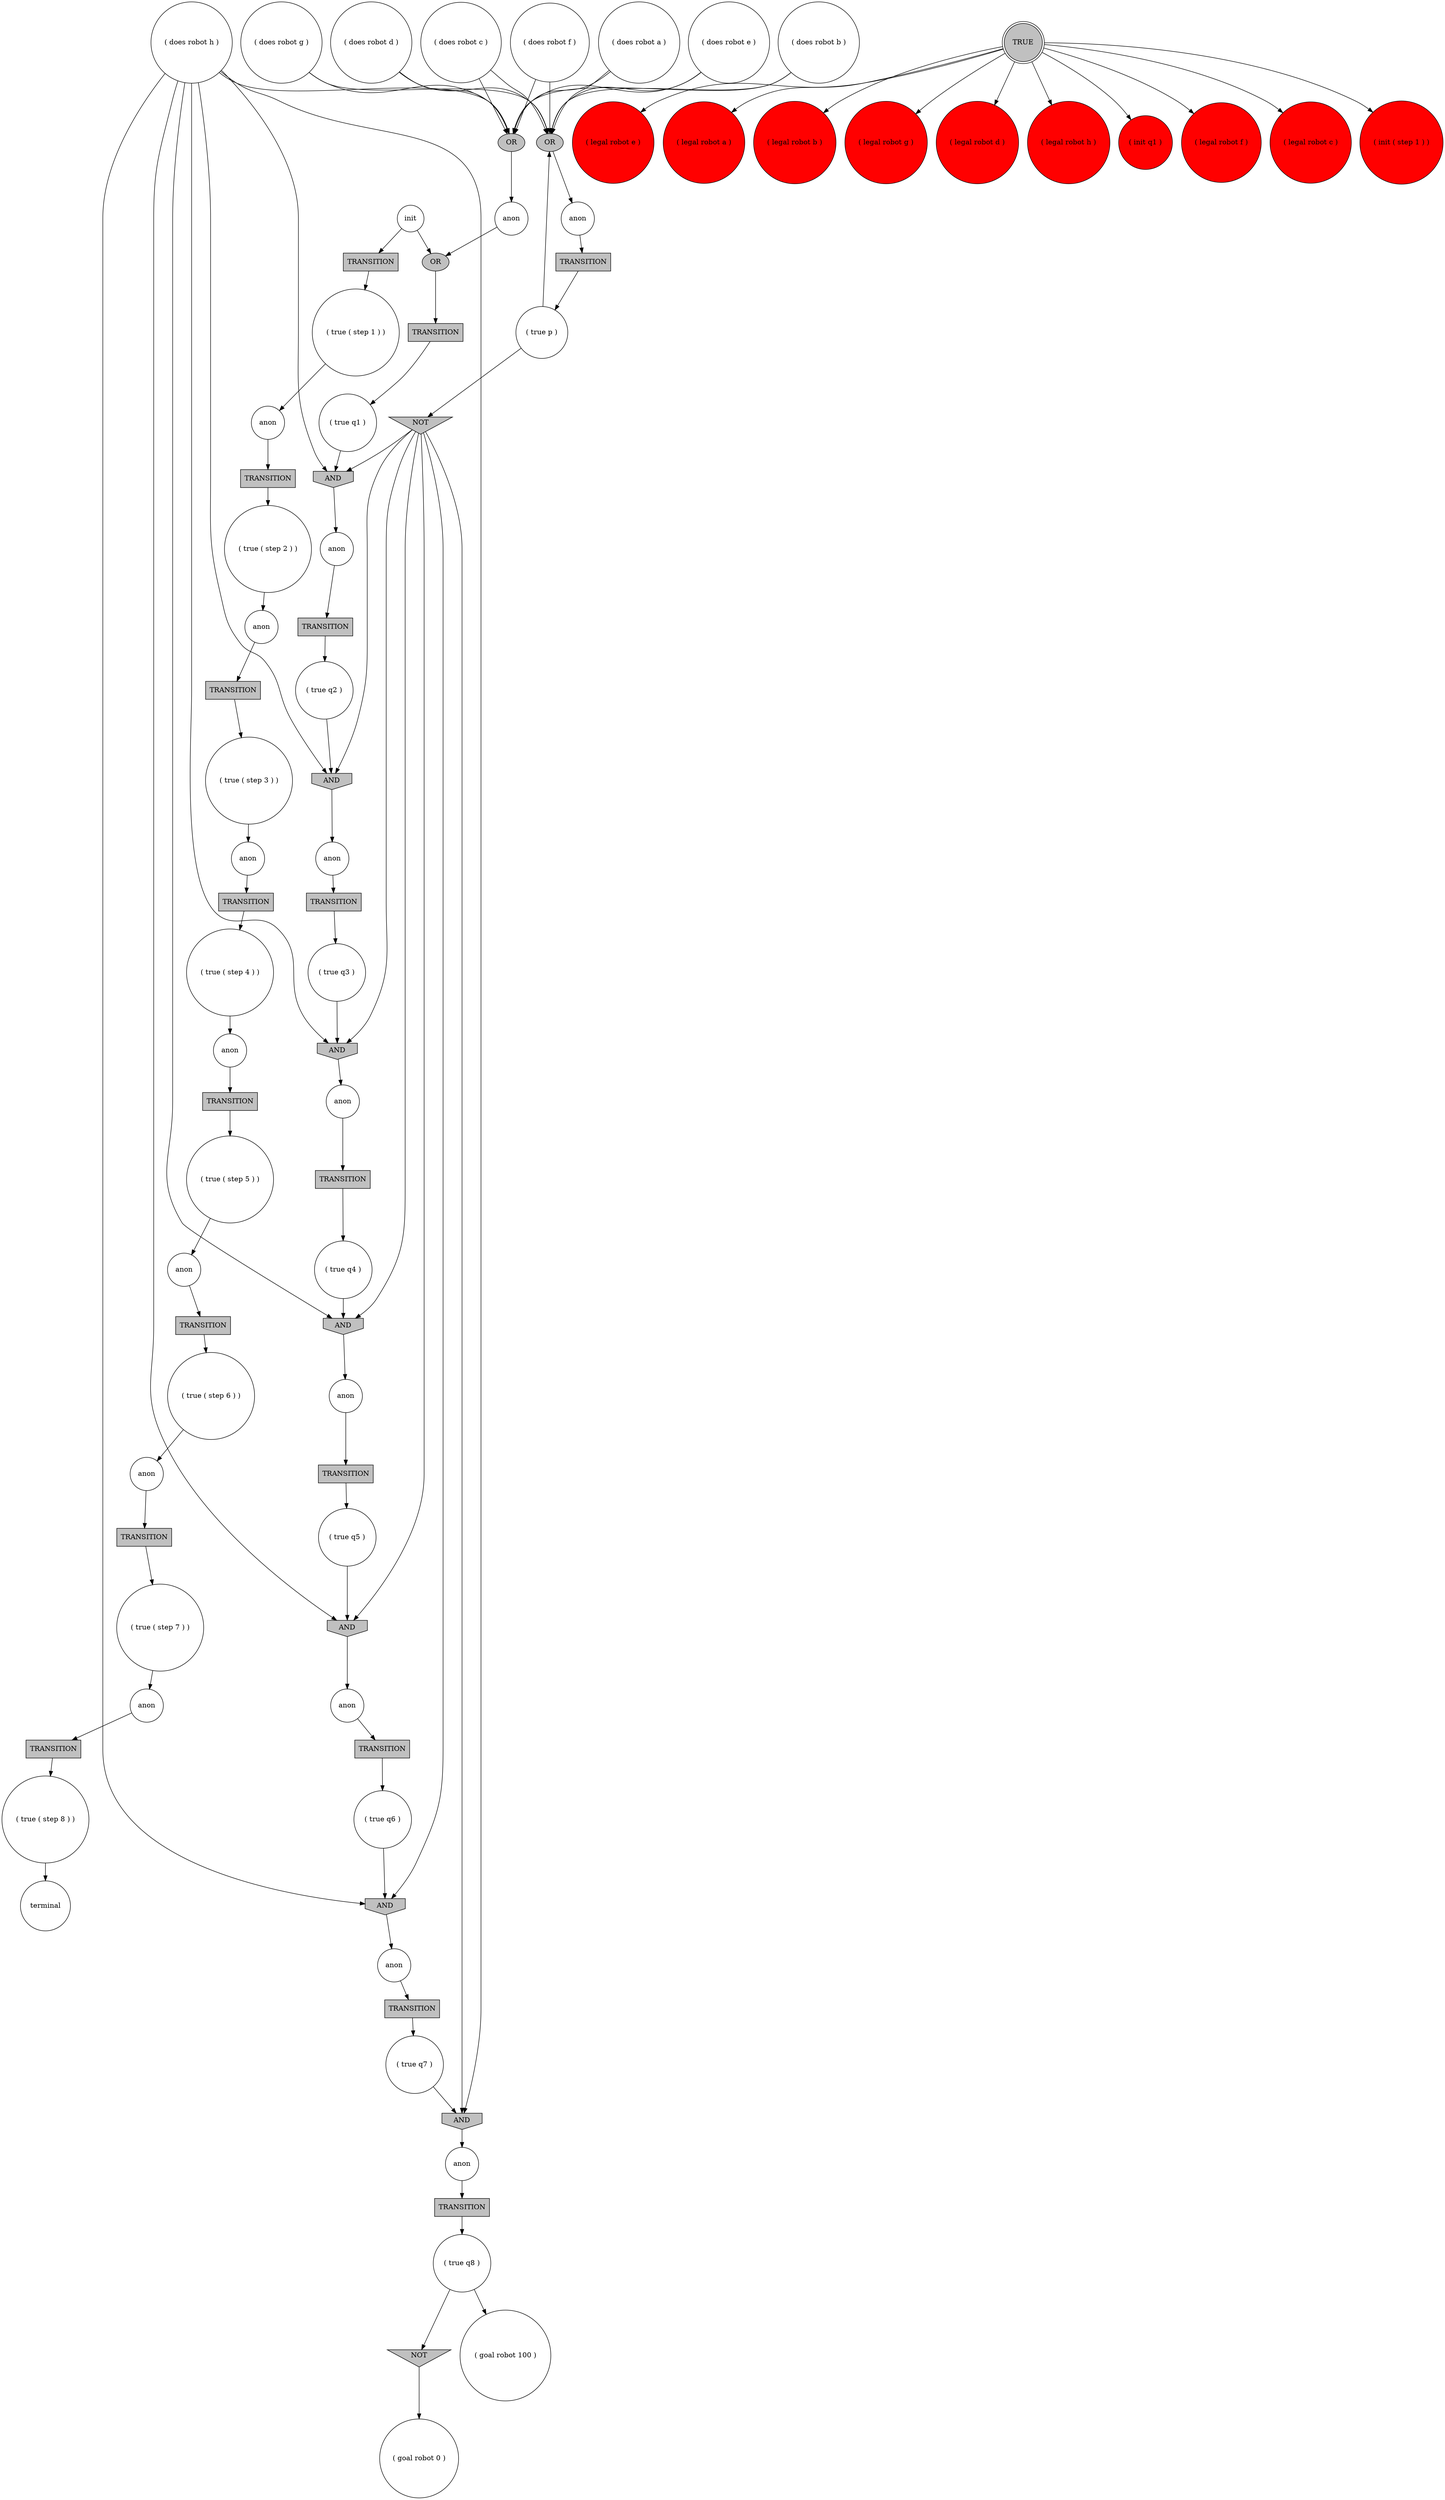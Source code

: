 digraph propNet
{
	"@436e046f"[shape=box, style= filled, fillcolor=grey, label="TRANSITION"]; "@436e046f"->"@142e2c1f"; 
	"@4671e273"[shape=ellipse, style= filled, fillcolor=grey, label="OR"]; "@4671e273"->"@1620dc0f"; 
	"@b1aaa98"[shape=circle, style= filled, fillcolor=red, label="( legal robot e )"]; 
	"@bc7c3c5"[shape=box, style= filled, fillcolor=grey, label="TRANSITION"]; "@bc7c3c5"->"@69c2475c"; 
	"@4952b8d1"[shape=circle, style= filled, fillcolor=white, label="( does robot c )"]; "@4952b8d1"->"@4671e273"; "@4952b8d1"->"@4306304d"; 
	"@3fa254a5"[shape=circle, style= filled, fillcolor=white, label="( does robot f )"]; "@3fa254a5"->"@4671e273"; "@3fa254a5"->"@4306304d"; 
	"@5415e992"[shape=circle, style= filled, fillcolor=red, label="( legal robot a )"]; 
	"@7b5003d8"[shape=invhouse, style= filled, fillcolor=grey, label="AND"]; "@7b5003d8"->"@4fc9cf79"; 
	"@57a5a7ae"[shape=circle, style= filled, fillcolor=white, label="terminal"]; 
	"@75c80fc3"[shape=circle, style= filled, fillcolor=white, label="( true ( step 7 ) )"]; "@75c80fc3"->"@42bccbff"; 
	"@6cf0c8fb"[shape=circle, style= filled, fillcolor=red, label="( legal robot b )"]; 
	"@213d72b1"[shape=circle, style= filled, fillcolor=white, label="( goal robot 0 )"]; 
	"@4f09d207"[shape=circle, style= filled, fillcolor=white, label="( true ( step 6 ) )"]; "@4f09d207"->"@4fe453fd"; 
	"@14f946f6"[shape=circle, style= filled, fillcolor=white, label="( does robot a )"]; "@14f946f6"->"@4671e273"; "@14f946f6"->"@4306304d"; 
	"@68abf224"[shape=box, style= filled, fillcolor=grey, label="TRANSITION"]; "@68abf224"->"@4549c7e4"; 
	"@8823093"[shape=circle, style= filled, fillcolor=white, label="anon"]; "@8823093"->"@41ca3e79"; 
	"@2da5ec36"[shape=box, style= filled, fillcolor=grey, label="TRANSITION"]; "@2da5ec36"->"@51c81b31"; 
	"@4fe453fd"[shape=circle, style= filled, fillcolor=white, label="anon"]; "@4fe453fd"->"@2dab4b32"; 
	"@2dab4b32"[shape=box, style= filled, fillcolor=grey, label="TRANSITION"]; "@2dab4b32"->"@75c80fc3"; 
	"@5c44fcdd"[shape=invtriangle, style= filled, fillcolor=grey, label="NOT"]; "@5c44fcdd"->"@68a50bc6"; "@5c44fcdd"->"@74406066"; "@5c44fcdd"->"@7b5003d8"; "@5c44fcdd"->"@6f1bace7"; "@5c44fcdd"->"@4e98b664"; "@5c44fcdd"->"@1b5093fd"; "@5c44fcdd"->"@2198c5a6"; 
	"@73e718fb"[shape=circle, style= filled, fillcolor=white, label="( true ( step 8 ) )"]; "@73e718fb"->"@57a5a7ae"; 
	"@63fa54e6"[shape=circle, style= filled, fillcolor=white, label="( does robot e )"]; "@63fa54e6"->"@4671e273"; "@63fa54e6"->"@4306304d"; 
	"@3d6436f9"[shape=circle, style= filled, fillcolor=white, label="( true p )"]; "@3d6436f9"->"@5c44fcdd"; "@3d6436f9"->"@4306304d"; 
	"@69c2475c"[shape=circle, style= filled, fillcolor=white, label="( true ( step 1 ) )"]; "@69c2475c"->"@6957213a"; 
	"@138baa29"[shape=circle, style= filled, fillcolor=red, label="( legal robot g )"]; 
	"@374f756c"[shape=circle, style= filled, fillcolor=white, label="anon"]; "@374f756c"->"@2da5ec36"; 
	"@6d0c072f"[shape=circle, style= filled, fillcolor=white, label="anon"]; "@6d0c072f"->"@7828b0cb"; 
	"@6385bb20"[shape=circle, style= filled, fillcolor=white, label="( true q5 )"]; "@6385bb20"->"@68a50bc6"; 
	"@74406066"[shape=invhouse, style= filled, fillcolor=grey, label="AND"]; "@74406066"->"@3db0675d"; 
	"@246af9cd"[shape=circle, style= filled, fillcolor=white, label="anon"]; "@246af9cd"->"@41ddef7"; 
	"@1c13f434"[shape=box, style= filled, fillcolor=grey, label="TRANSITION"]; "@1c13f434"->"@73e718fb"; 
	"@70b89b10"[shape=circle, style= filled, fillcolor=red, label="( legal robot d )"]; 
	"@4149b663"[shape=invtriangle, style= filled, fillcolor=grey, label="NOT"]; "@4149b663"->"@213d72b1"; 
	"@a2d2901"[shape=circle, style= filled, fillcolor=white, label="anon"]; "@a2d2901"->"@390c4c37"; 
	"@4549c7e4"[shape=circle, style= filled, fillcolor=white, label="( true q1 )"]; "@4549c7e4"->"@7b5003d8"; 
	"@1b5093fd"[shape=invhouse, style= filled, fillcolor=grey, label="AND"]; "@1b5093fd"->"@374f756c"; 
	"@13122ebd"[shape=circle, style= filled, fillcolor=white, label="( true q7 )"]; "@13122ebd"->"@74406066"; 
	"@1620dc0f"[shape=circle, style= filled, fillcolor=white, label="anon"]; "@1620dc0f"->"@26bffa5f"; 
	"@1c4e5d61"[shape=box, style= filled, fillcolor=grey, label="TRANSITION"]; "@1c4e5d61"->"@299e78e4"; 
	"@4fc9cf79"[shape=circle, style= filled, fillcolor=white, label="anon"]; "@4fc9cf79"->"@436e046f"; 
	"@4153d663"[shape=circle, style= filled, fillcolor=white, label="anon"]; "@4153d663"->"@3627e34"; 
	"@142e2c1f"[shape=circle, style= filled, fillcolor=white, label="( true q2 )"]; "@142e2c1f"->"@6f1bace7"; 
	"@41ca3e79"[shape=box, style= filled, fillcolor=grey, label="TRANSITION"]; "@41ca3e79"->"@61230168"; 
	"@74a99e9d"[shape=circle, style= filled, fillcolor=red, label="( legal robot h )"]; 
	"@47257513"[shape=box, style= filled, fillcolor=grey, label="TRANSITION"]; "@47257513"->"@7becd208"; 
	"@390c4c37"[shape=box, style= filled, fillcolor=grey, label="TRANSITION"]; "@390c4c37"->"@13122ebd"; 
	"@4c47847a"[shape=circle, style= filled, fillcolor=red, label="( init q1 )"]; 
	"@2198c5a6"[shape=invhouse, style= filled, fillcolor=grey, label="AND"]; "@2198c5a6"->"@a2d2901"; 
	"@42bccbff"[shape=circle, style= filled, fillcolor=white, label="anon"]; "@42bccbff"->"@1c13f434"; 
	"@12cc988f"[shape=circle, style= filled, fillcolor=white, label="( true ( step 4 ) )"]; "@12cc988f"->"@7fe2070e"; 
	"@4618b7de"[shape=circle, style= filled, fillcolor=white, label="( does robot b )"]; "@4618b7de"->"@4671e273"; "@4618b7de"->"@4306304d"; 
	"@44a7d0e0"[shape=circle, style= filled, fillcolor=white, label="( true ( step 3 ) )"]; "@44a7d0e0"->"@6d0c072f"; 
	"@2fedd6a5"[shape=box, style= filled, fillcolor=grey, label="TRANSITION"]; "@2fedd6a5"->"@4f09d207"; 
	"@3a937d59"[shape=doublecircle, style= filled, fillcolor=grey, label="TRUE"]; "@3a937d59"->"@138baa29"; "@3a937d59"->"@b1aaa98"; "@3a937d59"->"@74a99e9d"; "@3a937d59"->"@5415e992"; "@3a937d59"->"@70b89b10"; "@3a937d59"->"@6cf0c8fb"; "@3a937d59"->"@3253608f"; "@3a937d59"->"@450e9af2"; "@3a937d59"->"@3f9f18c2"; "@3a937d59"->"@4c47847a"; 
	"@61230168"[shape=circle, style= filled, fillcolor=white, label="( true q6 )"]; "@61230168"->"@2198c5a6"; 
	"@4306304d"[shape=ellipse, style= filled, fillcolor=grey, label="OR"]; "@4306304d"->"@53d65c86"; 
	"@38665d28"[shape=circle, style= filled, fillcolor=white, label="( goal robot 100 )"]; 
	"@53d65c86"[shape=circle, style= filled, fillcolor=white, label="anon"]; "@53d65c86"->"@746757b1"; 
	"@2b8de258"[shape=circle, style= filled, fillcolor=white, label="( true q8 )"]; "@2b8de258"->"@4149b663"; "@2b8de258"->"@38665d28"; 
	"@2819b3cf"[shape=circle, style= filled, fillcolor=white, label="( does robot g )"]; "@2819b3cf"->"@4671e273"; "@2819b3cf"->"@4306304d"; 
	"@3627e34"[shape=box, style= filled, fillcolor=grey, label="TRANSITION"]; "@3627e34"->"@44a7d0e0"; 
	"@746757b1"[shape=box, style= filled, fillcolor=grey, label="TRANSITION"]; "@746757b1"->"@3d6436f9"; 
	"@427bd020"[shape=box, style= filled, fillcolor=grey, label="TRANSITION"]; "@427bd020"->"@2b8de258"; 
	"@3253608f"[shape=circle, style= filled, fillcolor=red, label="( legal robot f )"]; 
	"@3f9f18c2"[shape=circle, style= filled, fillcolor=red, label="( init ( step 1 ) )"]; 
	"@26bffa5f"[shape=ellipse, style= filled, fillcolor=grey, label="OR"]; "@26bffa5f"->"@68abf224"; 
	"@7828b0cb"[shape=box, style= filled, fillcolor=grey, label="TRANSITION"]; "@7828b0cb"->"@12cc988f"; 
	"@68a50bc6"[shape=invhouse, style= filled, fillcolor=grey, label="AND"]; "@68a50bc6"->"@8823093"; 
	"@7becd208"[shape=circle, style= filled, fillcolor=white, label="( true ( step 2 ) )"]; "@7becd208"->"@4153d663"; 
	"@1d185b7"[shape=circle, style= filled, fillcolor=white, label="( does robot d )"]; "@1d185b7"->"@4671e273"; "@1d185b7"->"@4306304d"; 
	"@2b42acaa"[shape=circle, style= filled, fillcolor=white, label="( does robot h )"]; "@2b42acaa"->"@4671e273"; "@2b42acaa"->"@68a50bc6"; "@2b42acaa"->"@74406066"; "@2b42acaa"->"@7b5003d8"; "@2b42acaa"->"@6f1bace7"; "@2b42acaa"->"@4e98b664"; "@2b42acaa"->"@1b5093fd"; "@2b42acaa"->"@2198c5a6"; 
	"@41ddef7"[shape=box, style= filled, fillcolor=grey, label="TRANSITION"]; "@41ddef7"->"@6385bb20"; 
	"@18f90f15"[shape=circle, style= filled, fillcolor=white, label="anon"]; "@18f90f15"->"@1c4e5d61"; 
	"@304035ac"[shape=circle, style= filled, fillcolor=white, label="( true ( step 5 ) )"]; "@304035ac"->"@8eb87b"; 
	"@7fe2070e"[shape=circle, style= filled, fillcolor=white, label="anon"]; "@7fe2070e"->"@644e86b2"; 
	"@6957213a"[shape=circle, style= filled, fillcolor=white, label="anon"]; "@6957213a"->"@47257513"; 
	"@3db0675d"[shape=circle, style= filled, fillcolor=white, label="anon"]; "@3db0675d"->"@427bd020"; 
	"@8eb87b"[shape=circle, style= filled, fillcolor=white, label="anon"]; "@8eb87b"->"@2fedd6a5"; 
	"@3654832c"[shape=circle, style= filled, fillcolor=white, label="init"]; "@3654832c"->"@26bffa5f"; "@3654832c"->"@bc7c3c5"; 
	"@51c81b31"[shape=circle, style= filled, fillcolor=white, label="( true q4 )"]; "@51c81b31"->"@4e98b664"; 
	"@299e78e4"[shape=circle, style= filled, fillcolor=white, label="( true q3 )"]; "@299e78e4"->"@1b5093fd"; 
	"@450e9af2"[shape=circle, style= filled, fillcolor=red, label="( legal robot c )"]; 
	"@4e98b664"[shape=invhouse, style= filled, fillcolor=grey, label="AND"]; "@4e98b664"->"@246af9cd"; 
	"@6f1bace7"[shape=invhouse, style= filled, fillcolor=grey, label="AND"]; "@6f1bace7"->"@18f90f15"; 
	"@644e86b2"[shape=box, style= filled, fillcolor=grey, label="TRANSITION"]; "@644e86b2"->"@304035ac"; 
}